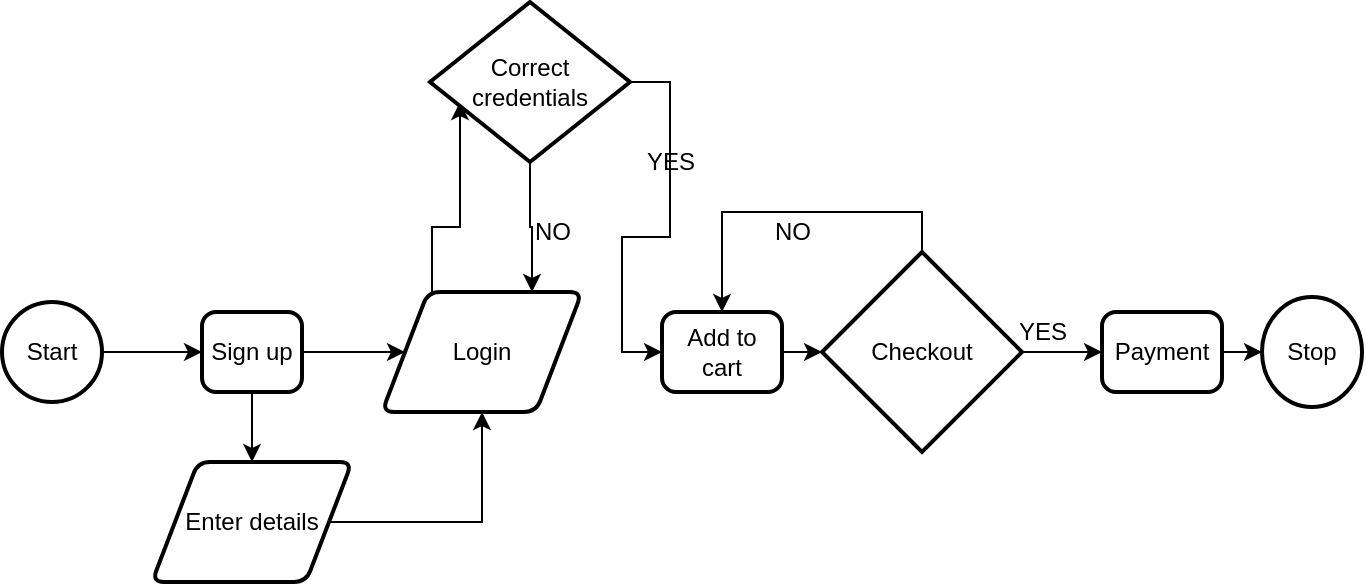 <mxfile version="13.0.1" type="device"><diagram id="C5RBs43oDa-KdzZeNtuy" name="Page-1"><mxGraphModel dx="868" dy="401" grid="1" gridSize="10" guides="1" tooltips="1" connect="1" arrows="1" fold="1" page="1" pageScale="1" pageWidth="827" pageHeight="1169" math="0" shadow="0"><root><mxCell id="WIyWlLk6GJQsqaUBKTNV-0"/><mxCell id="WIyWlLk6GJQsqaUBKTNV-1" parent="WIyWlLk6GJQsqaUBKTNV-0"/><mxCell id="blE0x7XuScbfqZphRsRD-16" style="edgeStyle=orthogonalEdgeStyle;rounded=0;orthogonalLoop=1;jettySize=auto;html=1;exitX=1;exitY=0.5;exitDx=0;exitDy=0;exitPerimeter=0;entryX=0;entryY=0.5;entryDx=0;entryDy=0;" edge="1" parent="WIyWlLk6GJQsqaUBKTNV-1" source="blE0x7XuScbfqZphRsRD-0" target="blE0x7XuScbfqZphRsRD-1"><mxGeometry relative="1" as="geometry"/></mxCell><mxCell id="blE0x7XuScbfqZphRsRD-0" value="Start" style="strokeWidth=2;html=1;shape=mxgraph.flowchart.start_2;whiteSpace=wrap;" vertex="1" parent="WIyWlLk6GJQsqaUBKTNV-1"><mxGeometry x="60" y="630" width="50" height="50" as="geometry"/></mxCell><mxCell id="blE0x7XuScbfqZphRsRD-10" style="edgeStyle=orthogonalEdgeStyle;rounded=0;orthogonalLoop=1;jettySize=auto;html=1;exitX=1;exitY=0.5;exitDx=0;exitDy=0;entryX=0;entryY=0.5;entryDx=0;entryDy=0;" edge="1" parent="WIyWlLk6GJQsqaUBKTNV-1" source="blE0x7XuScbfqZphRsRD-1" target="blE0x7XuScbfqZphRsRD-26"><mxGeometry relative="1" as="geometry"><mxPoint x="260" y="655" as="targetPoint"/></mxGeometry></mxCell><mxCell id="blE0x7XuScbfqZphRsRD-23" style="edgeStyle=orthogonalEdgeStyle;rounded=0;orthogonalLoop=1;jettySize=auto;html=1;exitX=0.5;exitY=1;exitDx=0;exitDy=0;entryX=0.5;entryY=0;entryDx=0;entryDy=0;" edge="1" parent="WIyWlLk6GJQsqaUBKTNV-1" source="blE0x7XuScbfqZphRsRD-1" target="blE0x7XuScbfqZphRsRD-22"><mxGeometry relative="1" as="geometry"/></mxCell><mxCell id="blE0x7XuScbfqZphRsRD-1" value="Sign up&lt;br&gt;" style="rounded=1;whiteSpace=wrap;html=1;absoluteArcSize=1;arcSize=14;strokeWidth=2;" vertex="1" parent="WIyWlLk6GJQsqaUBKTNV-1"><mxGeometry x="160" y="635" width="50" height="40" as="geometry"/></mxCell><mxCell id="blE0x7XuScbfqZphRsRD-42" value="" style="edgeStyle=orthogonalEdgeStyle;rounded=0;orthogonalLoop=1;jettySize=auto;html=1;" edge="1" parent="WIyWlLk6GJQsqaUBKTNV-1" source="blE0x7XuScbfqZphRsRD-3" target="blE0x7XuScbfqZphRsRD-37"><mxGeometry relative="1" as="geometry"/></mxCell><mxCell id="blE0x7XuScbfqZphRsRD-3" value="Payment" style="rounded=1;whiteSpace=wrap;html=1;absoluteArcSize=1;arcSize=14;strokeWidth=2;" vertex="1" parent="WIyWlLk6GJQsqaUBKTNV-1"><mxGeometry x="610" y="635" width="60" height="40" as="geometry"/></mxCell><mxCell id="blE0x7XuScbfqZphRsRD-12" style="edgeStyle=orthogonalEdgeStyle;rounded=0;orthogonalLoop=1;jettySize=auto;html=1;exitX=1;exitY=0.5;exitDx=0;exitDy=0;entryX=0;entryY=0.5;entryDx=0;entryDy=0;entryPerimeter=0;" edge="1" parent="WIyWlLk6GJQsqaUBKTNV-1" source="blE0x7XuScbfqZphRsRD-5" target="blE0x7XuScbfqZphRsRD-28"><mxGeometry relative="1" as="geometry"><mxPoint x="471.5" y="655" as="targetPoint"/></mxGeometry></mxCell><mxCell id="blE0x7XuScbfqZphRsRD-5" value="Add to cart" style="rounded=1;whiteSpace=wrap;html=1;absoluteArcSize=1;arcSize=14;strokeWidth=2;" vertex="1" parent="WIyWlLk6GJQsqaUBKTNV-1"><mxGeometry x="390" y="635" width="60" height="40" as="geometry"/></mxCell><mxCell id="blE0x7XuScbfqZphRsRD-18" style="edgeStyle=orthogonalEdgeStyle;rounded=0;orthogonalLoop=1;jettySize=auto;html=1;exitX=1;exitY=0.5;exitDx=0;exitDy=0;exitPerimeter=0;" edge="1" parent="WIyWlLk6GJQsqaUBKTNV-1" source="blE0x7XuScbfqZphRsRD-28" target="blE0x7XuScbfqZphRsRD-3"><mxGeometry relative="1" as="geometry"><mxPoint x="570" y="670" as="sourcePoint"/></mxGeometry></mxCell><mxCell id="blE0x7XuScbfqZphRsRD-19" style="edgeStyle=orthogonalEdgeStyle;rounded=0;orthogonalLoop=1;jettySize=auto;html=1;exitX=0.5;exitY=0;exitDx=0;exitDy=0;entryX=0.5;entryY=0;entryDx=0;entryDy=0;exitPerimeter=0;" edge="1" parent="WIyWlLk6GJQsqaUBKTNV-1" source="blE0x7XuScbfqZphRsRD-28" target="blE0x7XuScbfqZphRsRD-5"><mxGeometry relative="1" as="geometry"><mxPoint x="510" y="625" as="sourcePoint"/></mxGeometry></mxCell><mxCell id="blE0x7XuScbfqZphRsRD-20" value="NO" style="text;html=1;align=center;verticalAlign=middle;resizable=0;points=[];autosize=1;" vertex="1" parent="WIyWlLk6GJQsqaUBKTNV-1"><mxGeometry x="440" y="585" width="30" height="20" as="geometry"/></mxCell><mxCell id="blE0x7XuScbfqZphRsRD-21" value="YES" style="text;html=1;align=center;verticalAlign=middle;resizable=0;points=[];autosize=1;" vertex="1" parent="WIyWlLk6GJQsqaUBKTNV-1"><mxGeometry x="560" y="635" width="40" height="20" as="geometry"/></mxCell><mxCell id="blE0x7XuScbfqZphRsRD-24" style="edgeStyle=orthogonalEdgeStyle;rounded=0;orthogonalLoop=1;jettySize=auto;html=1;exitX=1;exitY=0.5;exitDx=0;exitDy=0;entryX=0.5;entryY=1;entryDx=0;entryDy=0;" edge="1" parent="WIyWlLk6GJQsqaUBKTNV-1" source="blE0x7XuScbfqZphRsRD-22" target="blE0x7XuScbfqZphRsRD-26"><mxGeometry relative="1" as="geometry"><mxPoint x="272.5" y="675" as="targetPoint"/></mxGeometry></mxCell><mxCell id="blE0x7XuScbfqZphRsRD-22" value="Enter details" style="shape=parallelogram;html=1;strokeWidth=2;perimeter=parallelogramPerimeter;whiteSpace=wrap;rounded=1;arcSize=12;size=0.23;" vertex="1" parent="WIyWlLk6GJQsqaUBKTNV-1"><mxGeometry x="135" y="710" width="100" height="60" as="geometry"/></mxCell><mxCell id="blE0x7XuScbfqZphRsRD-32" style="edgeStyle=orthogonalEdgeStyle;rounded=0;orthogonalLoop=1;jettySize=auto;html=1;exitX=0.25;exitY=0;exitDx=0;exitDy=0;entryX=0.15;entryY=0.625;entryDx=0;entryDy=0;entryPerimeter=0;" edge="1" parent="WIyWlLk6GJQsqaUBKTNV-1" source="blE0x7XuScbfqZphRsRD-26" target="blE0x7XuScbfqZphRsRD-31"><mxGeometry relative="1" as="geometry"/></mxCell><mxCell id="blE0x7XuScbfqZphRsRD-26" value="Login" style="shape=parallelogram;html=1;strokeWidth=2;perimeter=parallelogramPerimeter;whiteSpace=wrap;rounded=1;arcSize=12;size=0.23;" vertex="1" parent="WIyWlLk6GJQsqaUBKTNV-1"><mxGeometry x="250" y="625" width="100" height="60" as="geometry"/></mxCell><mxCell id="blE0x7XuScbfqZphRsRD-28" value="Checkout" style="strokeWidth=2;html=1;shape=mxgraph.flowchart.decision;whiteSpace=wrap;" vertex="1" parent="WIyWlLk6GJQsqaUBKTNV-1"><mxGeometry x="470" y="605" width="100" height="100" as="geometry"/></mxCell><mxCell id="blE0x7XuScbfqZphRsRD-33" style="edgeStyle=orthogonalEdgeStyle;rounded=0;orthogonalLoop=1;jettySize=auto;html=1;exitX=0.5;exitY=1;exitDx=0;exitDy=0;exitPerimeter=0;entryX=0.75;entryY=0;entryDx=0;entryDy=0;" edge="1" parent="WIyWlLk6GJQsqaUBKTNV-1" source="blE0x7XuScbfqZphRsRD-31" target="blE0x7XuScbfqZphRsRD-26"><mxGeometry relative="1" as="geometry"/></mxCell><mxCell id="blE0x7XuScbfqZphRsRD-34" style="edgeStyle=orthogonalEdgeStyle;rounded=0;orthogonalLoop=1;jettySize=auto;html=1;exitX=1;exitY=0.5;exitDx=0;exitDy=0;exitPerimeter=0;entryX=0;entryY=0.5;entryDx=0;entryDy=0;" edge="1" parent="WIyWlLk6GJQsqaUBKTNV-1" source="blE0x7XuScbfqZphRsRD-31" target="blE0x7XuScbfqZphRsRD-5"><mxGeometry relative="1" as="geometry"/></mxCell><mxCell id="blE0x7XuScbfqZphRsRD-31" value="Correct credentials" style="strokeWidth=2;html=1;shape=mxgraph.flowchart.decision;whiteSpace=wrap;" vertex="1" parent="WIyWlLk6GJQsqaUBKTNV-1"><mxGeometry x="274" y="480" width="100" height="80" as="geometry"/></mxCell><mxCell id="blE0x7XuScbfqZphRsRD-35" value="YES" style="text;html=1;align=center;verticalAlign=middle;resizable=0;points=[];autosize=1;" vertex="1" parent="WIyWlLk6GJQsqaUBKTNV-1"><mxGeometry x="374" y="550" width="40" height="20" as="geometry"/></mxCell><mxCell id="blE0x7XuScbfqZphRsRD-36" value="NO" style="text;html=1;align=center;verticalAlign=middle;resizable=0;points=[];autosize=1;" vertex="1" parent="WIyWlLk6GJQsqaUBKTNV-1"><mxGeometry x="320" y="585" width="30" height="20" as="geometry"/></mxCell><mxCell id="blE0x7XuScbfqZphRsRD-37" value="Stop" style="strokeWidth=2;html=1;shape=mxgraph.flowchart.start_2;whiteSpace=wrap;" vertex="1" parent="WIyWlLk6GJQsqaUBKTNV-1"><mxGeometry x="690" y="627.5" width="50" height="55" as="geometry"/></mxCell></root></mxGraphModel></diagram></mxfile>